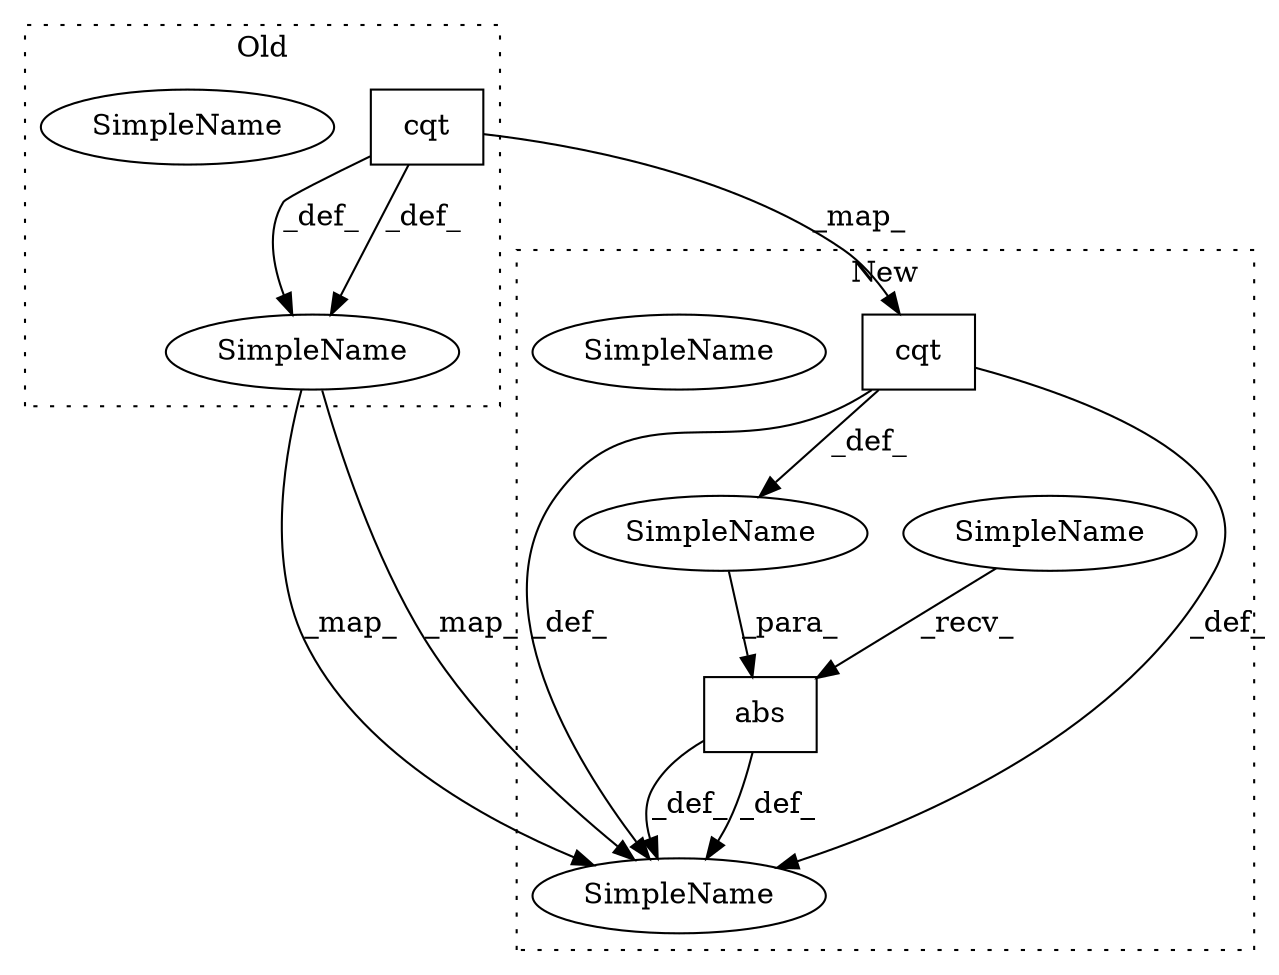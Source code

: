 digraph G {
subgraph cluster0 {
1 [label="cqt" a="32" s="560,568" l="4,1" shape="box"];
4 [label="SimpleName" a="42" s="550" l="1" shape="ellipse"];
7 [label="SimpleName" a="42" s="550" l="1" shape="ellipse"];
label = "Old";
style="dotted";
}
subgraph cluster1 {
2 [label="cqt" a="32" s="570,584" l="4,1" shape="box"];
3 [label="abs" a="32" s="558,585" l="4,1" shape="box"];
5 [label="SimpleName" a="42" s="550" l="1" shape="ellipse"];
6 [label="SimpleName" a="42" s="550" l="1" shape="ellipse"];
8 [label="SimpleName" a="42" s="" l="" shape="ellipse"];
9 [label="SimpleName" a="42" s="552" l="5" shape="ellipse"];
label = "New";
style="dotted";
}
1 -> 7 [label="_def_"];
1 -> 2 [label="_map_"];
1 -> 7 [label="_def_"];
2 -> 6 [label="_def_"];
2 -> 8 [label="_def_"];
2 -> 6 [label="_def_"];
3 -> 6 [label="_def_"];
3 -> 6 [label="_def_"];
7 -> 6 [label="_map_"];
7 -> 6 [label="_map_"];
8 -> 3 [label="_para_"];
9 -> 3 [label="_recv_"];
}